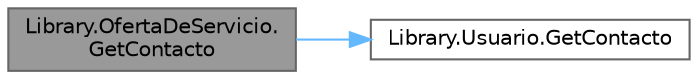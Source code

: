 digraph "Library.OfertaDeServicio.GetContacto"
{
 // INTERACTIVE_SVG=YES
 // LATEX_PDF_SIZE
  bgcolor="transparent";
  edge [fontname=Helvetica,fontsize=10,labelfontname=Helvetica,labelfontsize=10];
  node [fontname=Helvetica,fontsize=10,shape=box,height=0.2,width=0.4];
  rankdir="LR";
  Node1 [label="Library.OfertaDeServicio.\lGetContacto",height=0.2,width=0.4,color="gray40", fillcolor="grey60", style="filled", fontcolor="black",tooltip="Método para obtener el contacto del ofertante"];
  Node1 -> Node2 [color="steelblue1",style="solid"];
  Node2 [label="Library.Usuario.GetContacto",height=0.2,width=0.4,color="grey40", fillcolor="white", style="filled",URL="$classLibrary_1_1Usuario.html#a44f4d61bd2fedcfe1076a80d20411296",tooltip="Método para obtener el contacto de un usuario"];
}
